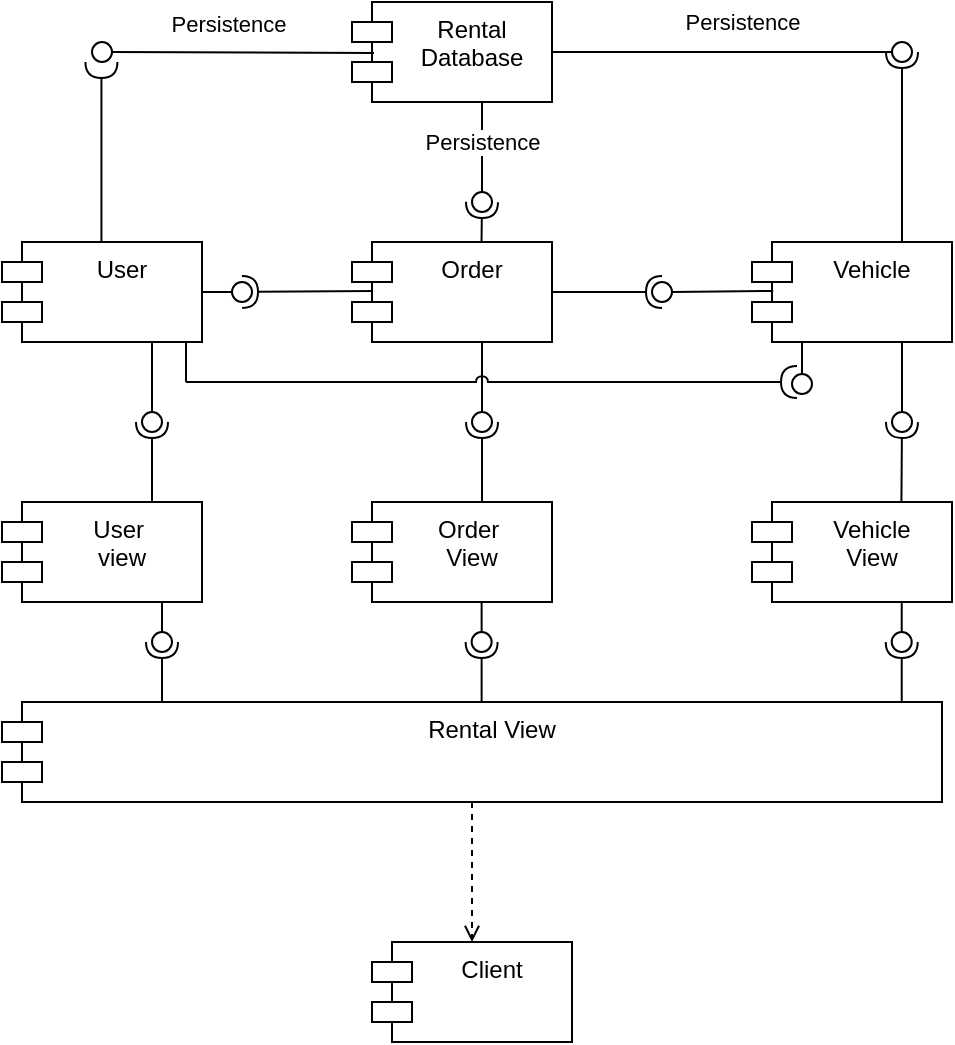 <mxfile version="21.7.5" type="device">
  <diagram name="Page-1" id="OlqBnUwk3KztyvGKh9nq">
    <mxGraphModel dx="1185" dy="469" grid="1" gridSize="10" guides="1" tooltips="1" connect="1" arrows="1" fold="1" page="1" pageScale="1" pageWidth="850" pageHeight="1100" math="0" shadow="0">
      <root>
        <mxCell id="0" />
        <mxCell id="1" parent="0" />
        <mxCell id="wReirvvN4lhRJwMNLWoA-4" style="edgeStyle=orthogonalEdgeStyle;rounded=0;orthogonalLoop=1;jettySize=auto;html=1;exitX=0.83;exitY=0.991;exitDx=0;exitDy=0;exitPerimeter=0;endArrow=none;endFill=0;" edge="1" parent="1" source="B4_2UU9hX-lREhk-K9O6-1">
          <mxGeometry relative="1" as="geometry">
            <mxPoint x="280" y="480" as="targetPoint" />
          </mxGeometry>
        </mxCell>
        <mxCell id="B4_2UU9hX-lREhk-K9O6-1" value="User" style="shape=module;align=left;spacingLeft=20;align=center;verticalAlign=top;whiteSpace=wrap;html=1;" parent="1" vertex="1">
          <mxGeometry x="188" y="410" width="100" height="50" as="geometry" />
        </mxCell>
        <mxCell id="B4_2UU9hX-lREhk-K9O6-7" value="Vehicle" style="shape=module;align=left;spacingLeft=20;align=center;verticalAlign=top;whiteSpace=wrap;html=1;" parent="1" vertex="1">
          <mxGeometry x="563" y="410" width="100" height="50" as="geometry" />
        </mxCell>
        <mxCell id="B4_2UU9hX-lREhk-K9O6-9" value="" style="rounded=0;orthogonalLoop=1;jettySize=auto;html=1;endArrow=halfCircle;endFill=0;endSize=6;strokeWidth=1;sketch=0;exitX=0.75;exitY=0;exitDx=0;exitDy=0;" parent="1" source="B4_2UU9hX-lREhk-K9O6-7" target="B4_2UU9hX-lREhk-K9O6-11" edge="1">
          <mxGeometry relative="1" as="geometry">
            <mxPoint x="708" y="315" as="sourcePoint" />
          </mxGeometry>
        </mxCell>
        <mxCell id="B4_2UU9hX-lREhk-K9O6-10" value="" style="rounded=0;orthogonalLoop=1;jettySize=auto;html=1;endArrow=oval;endFill=0;sketch=0;sourcePerimeterSpacing=0;targetPerimeterSpacing=0;endSize=10;exitX=1;exitY=0.5;exitDx=0;exitDy=0;" parent="1" source="B4_2UU9hX-lREhk-K9O6-26" target="B4_2UU9hX-lREhk-K9O6-11" edge="1">
          <mxGeometry relative="1" as="geometry">
            <mxPoint x="583" y="315" as="sourcePoint" />
          </mxGeometry>
        </mxCell>
        <mxCell id="B4_2UU9hX-lREhk-K9O6-11" value="" style="ellipse;whiteSpace=wrap;html=1;align=center;aspect=fixed;fillColor=none;strokeColor=none;resizable=0;perimeter=centerPerimeter;rotatable=0;allowArrows=0;points=[];outlineConnect=1;" parent="1" vertex="1">
          <mxGeometry x="633" y="310" width="10" height="10" as="geometry" />
        </mxCell>
        <mxCell id="B4_2UU9hX-lREhk-K9O6-12" value="&lt;div&gt;User&amp;nbsp;&lt;/div&gt;&lt;div&gt;view&lt;/div&gt;" style="shape=module;align=left;spacingLeft=20;align=center;verticalAlign=top;whiteSpace=wrap;html=1;" parent="1" vertex="1">
          <mxGeometry x="188" y="540" width="100" height="50" as="geometry" />
        </mxCell>
        <mxCell id="B4_2UU9hX-lREhk-K9O6-13" value="" style="rounded=0;orthogonalLoop=1;jettySize=auto;html=1;endArrow=halfCircle;endFill=0;endSize=6;strokeWidth=1;sketch=0;exitX=0.75;exitY=0;exitDx=0;exitDy=0;" parent="1" source="B4_2UU9hX-lREhk-K9O6-12" edge="1">
          <mxGeometry relative="1" as="geometry">
            <mxPoint x="308" y="505" as="sourcePoint" />
            <mxPoint x="263" y="500" as="targetPoint" />
          </mxGeometry>
        </mxCell>
        <mxCell id="B4_2UU9hX-lREhk-K9O6-14" value="" style="rounded=0;orthogonalLoop=1;jettySize=auto;html=1;endArrow=oval;endFill=0;sketch=0;sourcePerimeterSpacing=0;targetPerimeterSpacing=0;endSize=10;exitX=0.75;exitY=1;exitDx=0;exitDy=0;" parent="1" source="B4_2UU9hX-lREhk-K9O6-1" edge="1">
          <mxGeometry relative="1" as="geometry">
            <mxPoint x="268" y="505" as="sourcePoint" />
            <mxPoint x="263" y="500" as="targetPoint" />
          </mxGeometry>
        </mxCell>
        <mxCell id="B4_2UU9hX-lREhk-K9O6-15" value="" style="ellipse;whiteSpace=wrap;html=1;align=center;aspect=fixed;fillColor=none;strokeColor=none;resizable=0;perimeter=centerPerimeter;rotatable=0;allowArrows=0;points=[];outlineConnect=1;" parent="1" vertex="1">
          <mxGeometry x="283" y="500" width="10" height="10" as="geometry" />
        </mxCell>
        <mxCell id="B4_2UU9hX-lREhk-K9O6-16" value="&lt;div&gt;Vehicle&lt;/div&gt;&lt;div&gt;View&lt;/div&gt;" style="shape=module;align=left;spacingLeft=20;align=center;verticalAlign=top;whiteSpace=wrap;html=1;" parent="1" vertex="1">
          <mxGeometry x="563" y="540" width="100" height="50" as="geometry" />
        </mxCell>
        <mxCell id="B4_2UU9hX-lREhk-K9O6-17" value="" style="rounded=0;orthogonalLoop=1;jettySize=auto;html=1;endArrow=halfCircle;endFill=0;endSize=6;strokeWidth=1;sketch=0;exitX=0.75;exitY=0;exitDx=0;exitDy=0;" parent="1" edge="1">
          <mxGeometry relative="1" as="geometry">
            <mxPoint x="637.71" y="540" as="sourcePoint" />
            <mxPoint x="638" y="500" as="targetPoint" />
          </mxGeometry>
        </mxCell>
        <mxCell id="B4_2UU9hX-lREhk-K9O6-18" value="" style="rounded=0;orthogonalLoop=1;jettySize=auto;html=1;endArrow=oval;endFill=0;sketch=0;sourcePerimeterSpacing=0;targetPerimeterSpacing=0;endSize=10;exitX=0.75;exitY=1;exitDx=0;exitDy=0;" parent="1" source="B4_2UU9hX-lREhk-K9O6-7" edge="1">
          <mxGeometry relative="1" as="geometry">
            <mxPoint x="428" y="470" as="sourcePoint" />
            <mxPoint x="638" y="500" as="targetPoint" />
          </mxGeometry>
        </mxCell>
        <mxCell id="B4_2UU9hX-lREhk-K9O6-19" value="" style="rounded=0;orthogonalLoop=1;jettySize=auto;html=1;endArrow=halfCircle;endFill=0;endSize=6;strokeWidth=1;sketch=0;exitX=0.106;exitY=0.489;exitDx=0;exitDy=0;exitPerimeter=0;" parent="1" source="B4_2UU9hX-lREhk-K9O6-22" edge="1">
          <mxGeometry relative="1" as="geometry">
            <mxPoint x="343" y="434.71" as="sourcePoint" />
            <mxPoint x="308" y="435" as="targetPoint" />
          </mxGeometry>
        </mxCell>
        <mxCell id="B4_2UU9hX-lREhk-K9O6-20" value="" style="rounded=0;orthogonalLoop=1;jettySize=auto;html=1;endArrow=oval;endFill=0;sketch=0;sourcePerimeterSpacing=0;targetPerimeterSpacing=0;endSize=10;" parent="1" edge="1">
          <mxGeometry relative="1" as="geometry">
            <mxPoint x="288" y="435" as="sourcePoint" />
            <mxPoint x="308" y="435" as="targetPoint" />
          </mxGeometry>
        </mxCell>
        <mxCell id="B4_2UU9hX-lREhk-K9O6-21" value="" style="ellipse;whiteSpace=wrap;html=1;align=center;aspect=fixed;fillColor=none;strokeColor=none;resizable=0;perimeter=centerPerimeter;rotatable=0;allowArrows=0;points=[];outlineConnect=1;" parent="1" vertex="1">
          <mxGeometry x="343" y="430" width="10" height="10" as="geometry" />
        </mxCell>
        <mxCell id="B4_2UU9hX-lREhk-K9O6-22" value="Order" style="shape=module;align=left;spacingLeft=20;align=center;verticalAlign=top;whiteSpace=wrap;html=1;" parent="1" vertex="1">
          <mxGeometry x="363" y="410" width="100" height="50" as="geometry" />
        </mxCell>
        <mxCell id="B4_2UU9hX-lREhk-K9O6-23" value="" style="rounded=0;orthogonalLoop=1;jettySize=auto;html=1;endArrow=halfCircle;endFill=0;endSize=6;strokeWidth=1;sketch=0;exitX=1;exitY=0.5;exitDx=0;exitDy=0;" parent="1" source="B4_2UU9hX-lREhk-K9O6-22" target="B4_2UU9hX-lREhk-K9O6-25" edge="1">
          <mxGeometry relative="1" as="geometry">
            <mxPoint x="538" y="445" as="sourcePoint" />
          </mxGeometry>
        </mxCell>
        <mxCell id="B4_2UU9hX-lREhk-K9O6-24" value="" style="rounded=0;orthogonalLoop=1;jettySize=auto;html=1;endArrow=oval;endFill=0;sketch=0;sourcePerimeterSpacing=0;targetPerimeterSpacing=0;endSize=10;exitX=0.106;exitY=0.489;exitDx=0;exitDy=0;exitPerimeter=0;" parent="1" source="B4_2UU9hX-lREhk-K9O6-7" target="B4_2UU9hX-lREhk-K9O6-25" edge="1">
          <mxGeometry relative="1" as="geometry">
            <mxPoint x="498" y="445" as="sourcePoint" />
          </mxGeometry>
        </mxCell>
        <mxCell id="B4_2UU9hX-lREhk-K9O6-25" value="" style="ellipse;whiteSpace=wrap;html=1;align=center;aspect=fixed;fillColor=none;strokeColor=none;resizable=0;perimeter=centerPerimeter;rotatable=0;allowArrows=0;points=[];outlineConnect=1;" parent="1" vertex="1">
          <mxGeometry x="513" y="430" width="10" height="10" as="geometry" />
        </mxCell>
        <mxCell id="B4_2UU9hX-lREhk-K9O6-26" value="Rental Database" style="shape=module;align=left;spacingLeft=20;align=center;verticalAlign=top;whiteSpace=wrap;html=1;" parent="1" vertex="1">
          <mxGeometry x="363" y="290" width="100" height="50" as="geometry" />
        </mxCell>
        <mxCell id="B4_2UU9hX-lREhk-K9O6-28" value="" style="rounded=0;orthogonalLoop=1;jettySize=auto;html=1;endArrow=oval;endFill=0;sketch=0;sourcePerimeterSpacing=0;targetPerimeterSpacing=0;endSize=10;exitX=0.11;exitY=0.511;exitDx=0;exitDy=0;exitPerimeter=0;" parent="1" source="B4_2UU9hX-lREhk-K9O6-26" edge="1">
          <mxGeometry relative="1" as="geometry">
            <mxPoint x="364" y="314.5" as="sourcePoint" />
            <mxPoint x="238" y="315" as="targetPoint" />
          </mxGeometry>
        </mxCell>
        <mxCell id="B4_2UU9hX-lREhk-K9O6-35" value="Persistence" style="edgeLabel;html=1;align=center;verticalAlign=middle;resizable=0;points=[];" parent="B4_2UU9hX-lREhk-K9O6-28" vertex="1" connectable="0">
          <mxGeometry x="-0.128" relative="1" as="geometry">
            <mxPoint x="-14" y="-15" as="offset" />
          </mxGeometry>
        </mxCell>
        <mxCell id="B4_2UU9hX-lREhk-K9O6-29" value="" style="rounded=0;orthogonalLoop=1;jettySize=auto;html=1;endArrow=halfCircle;endFill=0;endSize=6;strokeWidth=1;sketch=0;exitX=0.75;exitY=0;exitDx=0;exitDy=0;" parent="1" edge="1">
          <mxGeometry relative="1" as="geometry">
            <mxPoint x="237.71" y="410" as="sourcePoint" />
            <mxPoint x="237.71" y="320" as="targetPoint" />
          </mxGeometry>
        </mxCell>
        <mxCell id="B4_2UU9hX-lREhk-K9O6-30" value="&lt;div&gt;Order&amp;nbsp;&lt;/div&gt;&lt;div&gt;View&lt;/div&gt;" style="shape=module;align=left;spacingLeft=20;align=center;verticalAlign=top;whiteSpace=wrap;html=1;" parent="1" vertex="1">
          <mxGeometry x="363" y="540" width="100" height="50" as="geometry" />
        </mxCell>
        <mxCell id="B4_2UU9hX-lREhk-K9O6-31" value="" style="rounded=0;orthogonalLoop=1;jettySize=auto;html=1;endArrow=halfCircle;endFill=0;endSize=6;strokeWidth=1;sketch=0;exitX=0.75;exitY=0;exitDx=0;exitDy=0;" parent="1" edge="1">
          <mxGeometry relative="1" as="geometry">
            <mxPoint x="428" y="540" as="sourcePoint" />
            <mxPoint x="428" y="500" as="targetPoint" />
          </mxGeometry>
        </mxCell>
        <mxCell id="B4_2UU9hX-lREhk-K9O6-32" value="" style="rounded=0;orthogonalLoop=1;jettySize=auto;html=1;endArrow=oval;endFill=0;sketch=0;sourcePerimeterSpacing=0;targetPerimeterSpacing=0;endSize=10;exitX=0.75;exitY=1;exitDx=0;exitDy=0;" parent="1" edge="1">
          <mxGeometry relative="1" as="geometry">
            <mxPoint x="428" y="460" as="sourcePoint" />
            <mxPoint x="428" y="500" as="targetPoint" />
          </mxGeometry>
        </mxCell>
        <mxCell id="B4_2UU9hX-lREhk-K9O6-33" value="" style="rounded=0;orthogonalLoop=1;jettySize=auto;html=1;endArrow=halfCircle;endFill=0;endSize=6;strokeWidth=1;sketch=0;exitX=0.75;exitY=0;exitDx=0;exitDy=0;" parent="1" edge="1">
          <mxGeometry relative="1" as="geometry">
            <mxPoint x="427.76" y="410" as="sourcePoint" />
            <mxPoint x="428" y="390" as="targetPoint" />
          </mxGeometry>
        </mxCell>
        <mxCell id="B4_2UU9hX-lREhk-K9O6-34" value="" style="rounded=0;orthogonalLoop=1;jettySize=auto;html=1;endArrow=oval;endFill=0;sketch=0;sourcePerimeterSpacing=0;targetPerimeterSpacing=0;endSize=10;" parent="1" edge="1">
          <mxGeometry relative="1" as="geometry">
            <mxPoint x="428" y="340" as="sourcePoint" />
            <mxPoint x="428" y="390" as="targetPoint" />
          </mxGeometry>
        </mxCell>
        <mxCell id="B4_2UU9hX-lREhk-K9O6-37" value="Persistence" style="edgeLabel;html=1;align=center;verticalAlign=middle;resizable=0;points=[];" parent="1" vertex="1" connectable="0">
          <mxGeometry x="557.998" y="300.0" as="geometry" />
        </mxCell>
        <mxCell id="B4_2UU9hX-lREhk-K9O6-38" value="Persistence" style="edgeLabel;html=1;align=center;verticalAlign=middle;resizable=0;points=[];" parent="1" vertex="1" connectable="0">
          <mxGeometry x="427.998" y="360.0" as="geometry" />
        </mxCell>
        <mxCell id="B4_2UU9hX-lREhk-K9O6-42" style="edgeStyle=orthogonalEdgeStyle;rounded=0;orthogonalLoop=1;jettySize=auto;html=1;entryX=0.5;entryY=0;entryDx=0;entryDy=0;endArrow=open;endFill=0;dashed=1;" parent="1" source="B4_2UU9hX-lREhk-K9O6-39" target="B4_2UU9hX-lREhk-K9O6-40" edge="1">
          <mxGeometry relative="1" as="geometry" />
        </mxCell>
        <mxCell id="B4_2UU9hX-lREhk-K9O6-39" value="Rental View" style="shape=module;align=left;spacingLeft=20;align=center;verticalAlign=top;whiteSpace=wrap;html=1;" parent="1" vertex="1">
          <mxGeometry x="188" y="640" width="470" height="50" as="geometry" />
        </mxCell>
        <mxCell id="B4_2UU9hX-lREhk-K9O6-40" value="Client" style="shape=module;align=left;spacingLeft=20;align=center;verticalAlign=top;whiteSpace=wrap;html=1;" parent="1" vertex="1">
          <mxGeometry x="373" y="760" width="100" height="50" as="geometry" />
        </mxCell>
        <mxCell id="B4_2UU9hX-lREhk-K9O6-46" value="" style="rounded=0;orthogonalLoop=1;jettySize=auto;html=1;endArrow=halfCircle;endFill=0;endSize=6;strokeWidth=1;sketch=0;" parent="1" edge="1">
          <mxGeometry relative="1" as="geometry">
            <mxPoint x="268" y="640" as="sourcePoint" />
            <mxPoint x="268" y="610" as="targetPoint" />
          </mxGeometry>
        </mxCell>
        <mxCell id="B4_2UU9hX-lREhk-K9O6-47" value="" style="rounded=0;orthogonalLoop=1;jettySize=auto;html=1;endArrow=oval;endFill=0;sketch=0;sourcePerimeterSpacing=0;targetPerimeterSpacing=0;endSize=10;exitX=0.75;exitY=1;exitDx=0;exitDy=0;" parent="1" edge="1">
          <mxGeometry relative="1" as="geometry">
            <mxPoint x="268" y="590" as="sourcePoint" />
            <mxPoint x="268" y="610" as="targetPoint" />
          </mxGeometry>
        </mxCell>
        <mxCell id="B4_2UU9hX-lREhk-K9O6-48" value="" style="rounded=0;orthogonalLoop=1;jettySize=auto;html=1;endArrow=halfCircle;endFill=0;endSize=6;strokeWidth=1;sketch=0;" parent="1" edge="1">
          <mxGeometry relative="1" as="geometry">
            <mxPoint x="427.81" y="640" as="sourcePoint" />
            <mxPoint x="427.81" y="610" as="targetPoint" />
          </mxGeometry>
        </mxCell>
        <mxCell id="B4_2UU9hX-lREhk-K9O6-49" value="" style="rounded=0;orthogonalLoop=1;jettySize=auto;html=1;endArrow=oval;endFill=0;sketch=0;sourcePerimeterSpacing=0;targetPerimeterSpacing=0;endSize=10;exitX=0.75;exitY=1;exitDx=0;exitDy=0;" parent="1" edge="1">
          <mxGeometry relative="1" as="geometry">
            <mxPoint x="427.81" y="590" as="sourcePoint" />
            <mxPoint x="427.81" y="610" as="targetPoint" />
          </mxGeometry>
        </mxCell>
        <mxCell id="B4_2UU9hX-lREhk-K9O6-50" value="" style="rounded=0;orthogonalLoop=1;jettySize=auto;html=1;endArrow=halfCircle;endFill=0;endSize=6;strokeWidth=1;sketch=0;" parent="1" edge="1">
          <mxGeometry relative="1" as="geometry">
            <mxPoint x="637.86" y="640" as="sourcePoint" />
            <mxPoint x="637.86" y="610" as="targetPoint" />
          </mxGeometry>
        </mxCell>
        <mxCell id="B4_2UU9hX-lREhk-K9O6-51" value="" style="rounded=0;orthogonalLoop=1;jettySize=auto;html=1;endArrow=oval;endFill=0;sketch=0;sourcePerimeterSpacing=0;targetPerimeterSpacing=0;endSize=10;exitX=0.75;exitY=1;exitDx=0;exitDy=0;" parent="1" edge="1">
          <mxGeometry relative="1" as="geometry">
            <mxPoint x="637.86" y="590" as="sourcePoint" />
            <mxPoint x="637.86" y="610" as="targetPoint" />
          </mxGeometry>
        </mxCell>
        <mxCell id="wReirvvN4lhRJwMNLWoA-2" value="" style="rounded=0;orthogonalLoop=1;jettySize=auto;html=1;endArrow=oval;endFill=0;sketch=0;sourcePerimeterSpacing=0;targetPerimeterSpacing=0;endSize=10;exitX=0.25;exitY=1;exitDx=0;exitDy=0;" edge="1" parent="1" source="B4_2UU9hX-lREhk-K9O6-7">
          <mxGeometry relative="1" as="geometry">
            <mxPoint x="569" y="480" as="sourcePoint" />
            <mxPoint x="588" y="481" as="targetPoint" />
          </mxGeometry>
        </mxCell>
        <mxCell id="wReirvvN4lhRJwMNLWoA-3" value="" style="rounded=0;orthogonalLoop=1;jettySize=auto;html=1;endArrow=halfCircle;endFill=0;endSize=6;strokeWidth=1;sketch=0;jumpStyle=arc;" edge="1" parent="1">
          <mxGeometry relative="1" as="geometry">
            <mxPoint x="280" y="480" as="sourcePoint" />
            <mxPoint x="585.5" y="480" as="targetPoint" />
          </mxGeometry>
        </mxCell>
      </root>
    </mxGraphModel>
  </diagram>
</mxfile>
